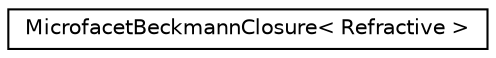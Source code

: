 digraph G
{
  edge [fontname="Helvetica",fontsize="10",labelfontname="Helvetica",labelfontsize="10"];
  node [fontname="Helvetica",fontsize="10",shape=record];
  rankdir=LR;
  Node1 [label="MicrofacetBeckmannClosure\< Refractive \>",height=0.2,width=0.4,color="black", fillcolor="white", style="filled",URL="$de/d25/classMicrofacetBeckmannClosure.html"];
}
